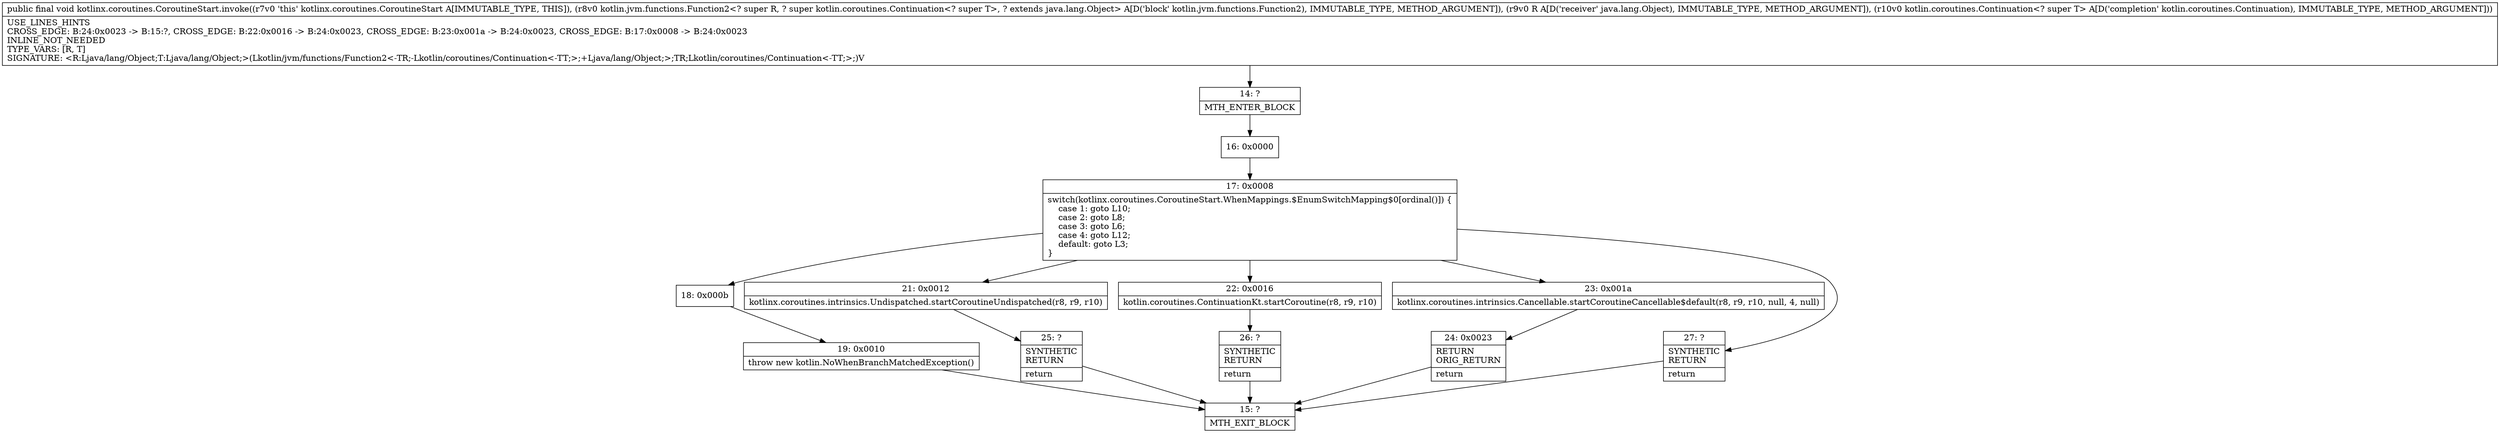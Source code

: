 digraph "CFG forkotlinx.coroutines.CoroutineStart.invoke(Lkotlin\/jvm\/functions\/Function2;Ljava\/lang\/Object;Lkotlin\/coroutines\/Continuation;)V" {
Node_14 [shape=record,label="{14\:\ ?|MTH_ENTER_BLOCK\l}"];
Node_16 [shape=record,label="{16\:\ 0x0000}"];
Node_17 [shape=record,label="{17\:\ 0x0008|switch(kotlinx.coroutines.CoroutineStart.WhenMappings.$EnumSwitchMapping$0[ordinal()]) \{\l    case 1: goto L10;\l    case 2: goto L8;\l    case 3: goto L6;\l    case 4: goto L12;\l    default: goto L3;\l\}\l}"];
Node_18 [shape=record,label="{18\:\ 0x000b}"];
Node_19 [shape=record,label="{19\:\ 0x0010|throw new kotlin.NoWhenBranchMatchedException()\l}"];
Node_15 [shape=record,label="{15\:\ ?|MTH_EXIT_BLOCK\l}"];
Node_21 [shape=record,label="{21\:\ 0x0012|kotlinx.coroutines.intrinsics.Undispatched.startCoroutineUndispatched(r8, r9, r10)\l}"];
Node_25 [shape=record,label="{25\:\ ?|SYNTHETIC\lRETURN\l|return\l}"];
Node_22 [shape=record,label="{22\:\ 0x0016|kotlin.coroutines.ContinuationKt.startCoroutine(r8, r9, r10)\l}"];
Node_26 [shape=record,label="{26\:\ ?|SYNTHETIC\lRETURN\l|return\l}"];
Node_23 [shape=record,label="{23\:\ 0x001a|kotlinx.coroutines.intrinsics.Cancellable.startCoroutineCancellable$default(r8, r9, r10, null, 4, null)\l}"];
Node_24 [shape=record,label="{24\:\ 0x0023|RETURN\lORIG_RETURN\l|return\l}"];
Node_27 [shape=record,label="{27\:\ ?|SYNTHETIC\lRETURN\l|return\l}"];
MethodNode[shape=record,label="{public final void kotlinx.coroutines.CoroutineStart.invoke((r7v0 'this' kotlinx.coroutines.CoroutineStart A[IMMUTABLE_TYPE, THIS]), (r8v0 kotlin.jvm.functions.Function2\<? super R, ? super kotlin.coroutines.Continuation\<? super T\>, ? extends java.lang.Object\> A[D('block' kotlin.jvm.functions.Function2), IMMUTABLE_TYPE, METHOD_ARGUMENT]), (r9v0 R A[D('receiver' java.lang.Object), IMMUTABLE_TYPE, METHOD_ARGUMENT]), (r10v0 kotlin.coroutines.Continuation\<? super T\> A[D('completion' kotlin.coroutines.Continuation), IMMUTABLE_TYPE, METHOD_ARGUMENT]))  | USE_LINES_HINTS\lCROSS_EDGE: B:24:0x0023 \-\> B:15:?, CROSS_EDGE: B:22:0x0016 \-\> B:24:0x0023, CROSS_EDGE: B:23:0x001a \-\> B:24:0x0023, CROSS_EDGE: B:17:0x0008 \-\> B:24:0x0023\lINLINE_NOT_NEEDED\lTYPE_VARS: [R, T]\lSIGNATURE: \<R:Ljava\/lang\/Object;T:Ljava\/lang\/Object;\>(Lkotlin\/jvm\/functions\/Function2\<\-TR;\-Lkotlin\/coroutines\/Continuation\<\-TT;\>;+Ljava\/lang\/Object;\>;TR;Lkotlin\/coroutines\/Continuation\<\-TT;\>;)V\l}"];
MethodNode -> Node_14;Node_14 -> Node_16;
Node_16 -> Node_17;
Node_17 -> Node_18;
Node_17 -> Node_21;
Node_17 -> Node_22;
Node_17 -> Node_23;
Node_17 -> Node_27;
Node_18 -> Node_19;
Node_19 -> Node_15;
Node_21 -> Node_25;
Node_25 -> Node_15;
Node_22 -> Node_26;
Node_26 -> Node_15;
Node_23 -> Node_24;
Node_24 -> Node_15;
Node_27 -> Node_15;
}


